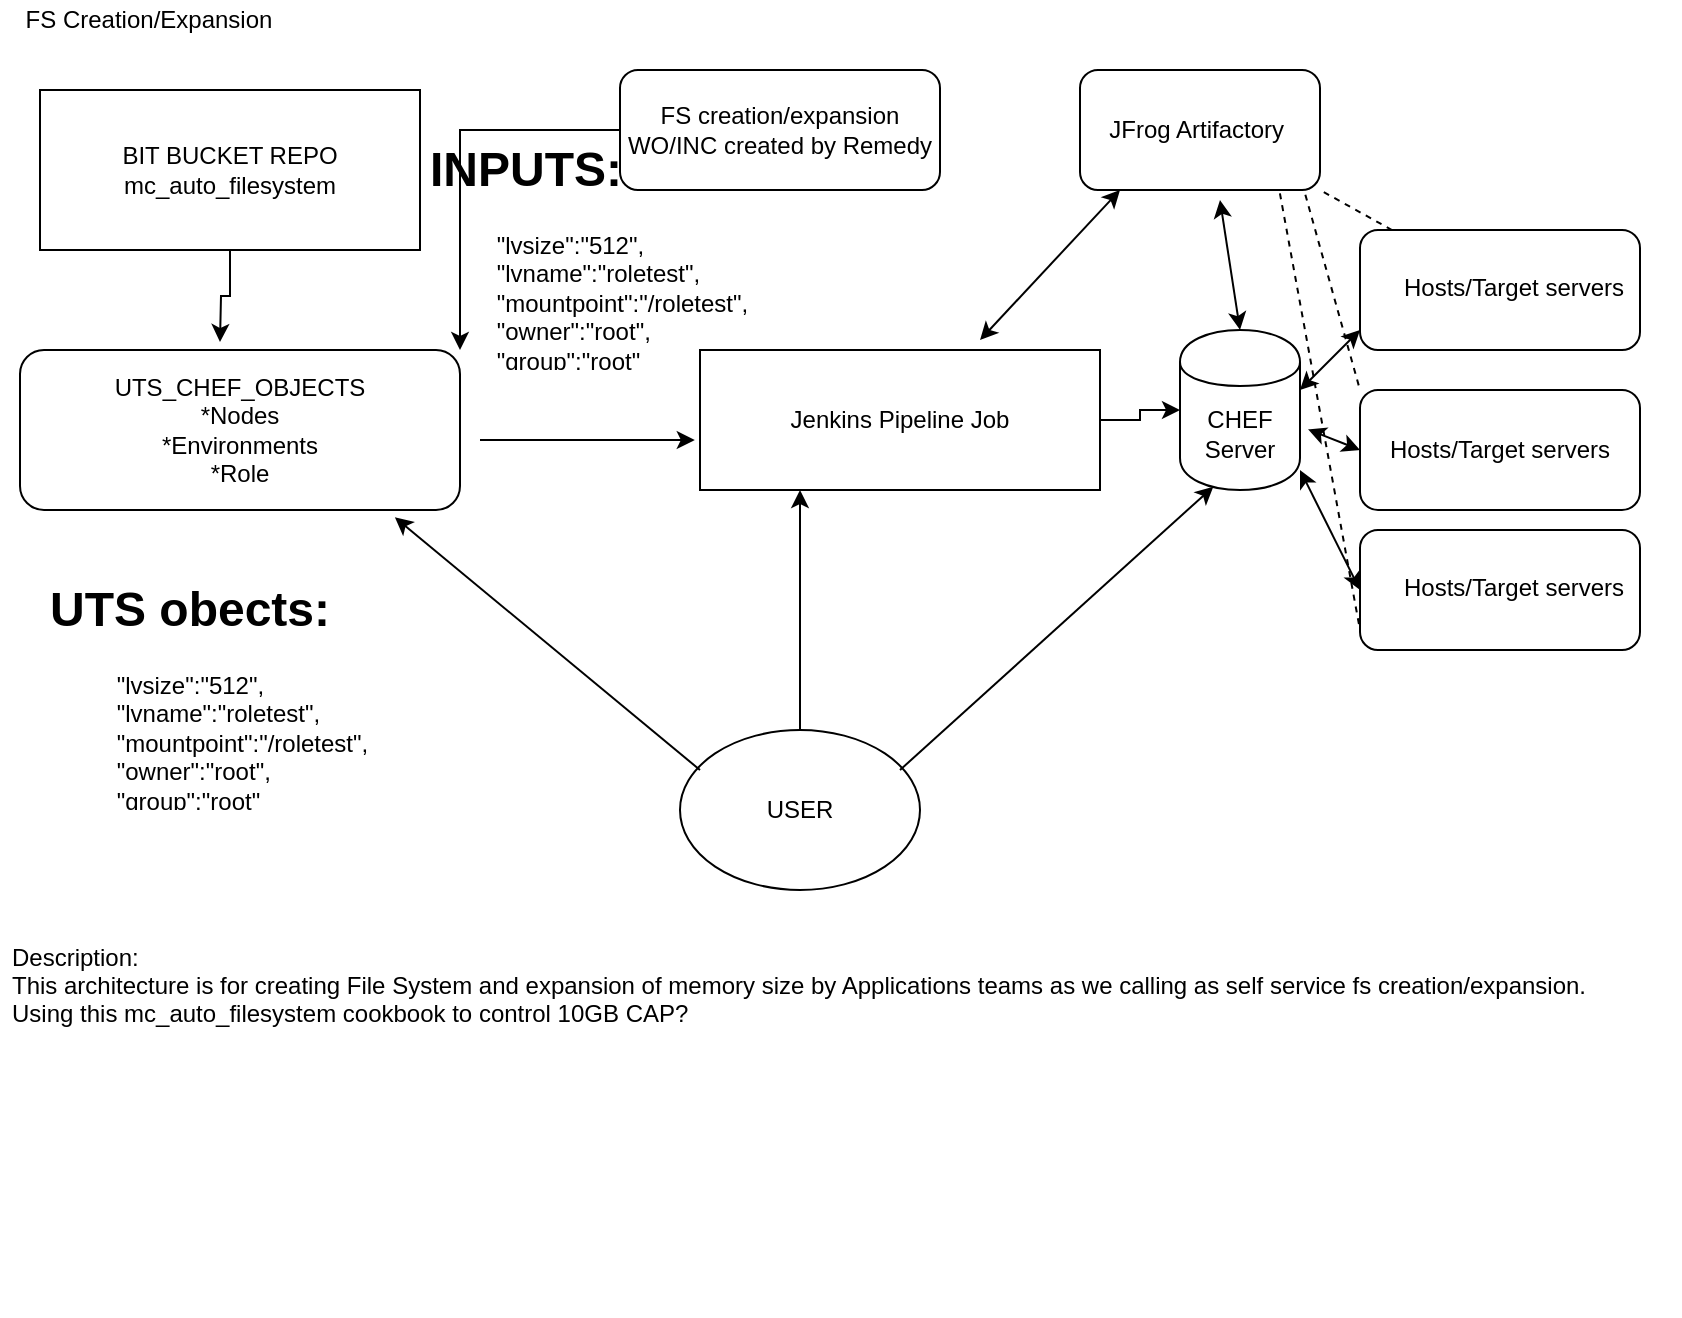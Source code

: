 <mxfile version="12.6.1" type="google"><diagram id="9U8O2RvLI_MJqK2skYzK" name="Page-1"><mxGraphModel dx="2393" dy="485" grid="1" gridSize="10" guides="1" tooltips="1" connect="1" arrows="1" fold="1" page="1" pageScale="1" pageWidth="850" pageHeight="1100" math="0" shadow="0"><root><mxCell id="0"/><mxCell id="1" parent="0"/><mxCell id="5gFJOxIwguYx5Yznm-Xm-17" style="edgeStyle=orthogonalEdgeStyle;rounded=0;orthogonalLoop=1;jettySize=auto;html=1;entryX=1;entryY=0;entryDx=0;entryDy=0;" edge="1" parent="1" source="5gFJOxIwguYx5Yznm-Xm-1" target="5gFJOxIwguYx5Yznm-Xm-6"><mxGeometry relative="1" as="geometry"/></mxCell><mxCell id="5gFJOxIwguYx5Yznm-Xm-1" value="FS creation/expansion&lt;br&gt;WO/INC created by Remedy" style="rounded=1;whiteSpace=wrap;html=1;" vertex="1" parent="1"><mxGeometry x="300" y="50" width="160" height="60" as="geometry"/></mxCell><mxCell id="5gFJOxIwguYx5Yznm-Xm-7" value="" style="edgeStyle=orthogonalEdgeStyle;rounded=0;orthogonalLoop=1;jettySize=auto;html=1;" edge="1" parent="1" source="5gFJOxIwguYx5Yznm-Xm-3"><mxGeometry relative="1" as="geometry"><mxPoint x="100" y="186" as="targetPoint"/></mxGeometry></mxCell><mxCell id="5gFJOxIwguYx5Yznm-Xm-3" value="BIT BUCKET REPO&lt;br&gt;mc_auto_filesystem" style="rounded=0;whiteSpace=wrap;html=1;" vertex="1" parent="1"><mxGeometry x="10" y="60" width="190" height="80" as="geometry"/></mxCell><mxCell id="5gFJOxIwguYx5Yznm-Xm-20" value="" style="edgeStyle=orthogonalEdgeStyle;rounded=0;orthogonalLoop=1;jettySize=auto;html=1;" edge="1" parent="1" source="5gFJOxIwguYx5Yznm-Xm-4" target="5gFJOxIwguYx5Yznm-Xm-19"><mxGeometry relative="1" as="geometry"/></mxCell><mxCell id="5gFJOxIwguYx5Yznm-Xm-4" value="Jenkins Pipeline Job" style="rounded=0;whiteSpace=wrap;html=1;" vertex="1" parent="1"><mxGeometry x="340" y="190" width="200" height="70" as="geometry"/></mxCell><mxCell id="5gFJOxIwguYx5Yznm-Xm-5" value="Hosts/Target servers" style="rounded=1;whiteSpace=wrap;html=1;" vertex="1" parent="1"><mxGeometry x="670" y="210" width="140" height="60" as="geometry"/></mxCell><mxCell id="5gFJOxIwguYx5Yznm-Xm-6" value="UTS_CHEF_OBJECTS&lt;br&gt;*Nodes&lt;br&gt;*Environments&lt;br&gt;*Role" style="rounded=1;whiteSpace=wrap;html=1;" vertex="1" parent="1"><mxGeometry y="190" width="220" height="80" as="geometry"/></mxCell><mxCell id="5gFJOxIwguYx5Yznm-Xm-8" value="&lt;h1&gt;UTS obects:&lt;/h1&gt;&lt;div&gt;&lt;div&gt;&amp;nbsp; &amp;nbsp; &amp;nbsp; &amp;nbsp; &amp;nbsp; &quot;lvsize&quot;:&quot;512&quot;,&lt;/div&gt;&lt;div&gt;&amp;nbsp; &amp;nbsp; &amp;nbsp; &amp;nbsp; &amp;nbsp; &quot;lvname&quot;:&quot;roletest&quot;,&lt;/div&gt;&lt;div&gt;&amp;nbsp; &amp;nbsp; &amp;nbsp; &amp;nbsp; &amp;nbsp; &quot;mountpoint&quot;:&quot;/roletest&quot;,&lt;/div&gt;&lt;div&gt;&amp;nbsp; &amp;nbsp; &amp;nbsp; &amp;nbsp; &amp;nbsp; &quot;owner&quot;:&quot;root&quot;,&lt;/div&gt;&lt;div&gt;&amp;nbsp; &amp;nbsp; &amp;nbsp; &amp;nbsp; &amp;nbsp; &quot;group&quot;:&quot;root&quot;&lt;/div&gt;&lt;/div&gt;" style="text;html=1;strokeColor=none;fillColor=none;spacing=5;spacingTop=-20;whiteSpace=wrap;overflow=hidden;rounded=0;" vertex="1" parent="1"><mxGeometry x="10" y="300" width="190" height="120" as="geometry"/></mxCell><mxCell id="5gFJOxIwguYx5Yznm-Xm-9" value="" style="rounded=1;whiteSpace=wrap;html=1;" vertex="1" parent="1"><mxGeometry x="670" y="280" width="140" height="60" as="geometry"/></mxCell><mxCell id="5gFJOxIwguYx5Yznm-Xm-10" value="Hosts/Target servers" style="text;html=1;" vertex="1" parent="1"><mxGeometry x="690" y="295" width="140" height="30" as="geometry"/></mxCell><mxCell id="5gFJOxIwguYx5Yznm-Xm-13" value="" style="rounded=1;whiteSpace=wrap;html=1;" vertex="1" parent="1"><mxGeometry x="670" y="130" width="140" height="60" as="geometry"/></mxCell><mxCell id="5gFJOxIwguYx5Yznm-Xm-14" value="Hosts/Target servers" style="text;html=1;" vertex="1" parent="1"><mxGeometry x="690" y="145" width="140" height="30" as="geometry"/></mxCell><mxCell id="5gFJOxIwguYx5Yznm-Xm-16" value="" style="endArrow=classic;html=1;entryX=-0.013;entryY=0.643;entryDx=0;entryDy=0;entryPerimeter=0;" edge="1" parent="1" target="5gFJOxIwguYx5Yznm-Xm-4"><mxGeometry width="50" height="50" relative="1" as="geometry"><mxPoint x="230" y="235" as="sourcePoint"/><mxPoint x="270" y="190" as="targetPoint"/></mxGeometry></mxCell><mxCell id="5gFJOxIwguYx5Yznm-Xm-19" value="CHEF Server" style="shape=cylinder;whiteSpace=wrap;html=1;boundedLbl=1;backgroundOutline=1;" vertex="1" parent="1"><mxGeometry x="580" y="180" width="60" height="80" as="geometry"/></mxCell><mxCell id="5gFJOxIwguYx5Yznm-Xm-22" value="" style="endArrow=classic;startArrow=classic;html=1;" edge="1" parent="1"><mxGeometry width="50" height="50" relative="1" as="geometry"><mxPoint x="640" y="210" as="sourcePoint"/><mxPoint x="670" y="180" as="targetPoint"/></mxGeometry></mxCell><mxCell id="5gFJOxIwguYx5Yznm-Xm-23" value="" style="endArrow=classic;startArrow=classic;html=1;exitX=1.067;exitY=0.621;exitDx=0;exitDy=0;exitPerimeter=0;entryX=0;entryY=0.5;entryDx=0;entryDy=0;" edge="1" parent="1" source="5gFJOxIwguYx5Yznm-Xm-19" target="5gFJOxIwguYx5Yznm-Xm-5"><mxGeometry width="50" height="50" relative="1" as="geometry"><mxPoint x="630" y="270" as="sourcePoint"/><mxPoint x="680" y="220" as="targetPoint"/></mxGeometry></mxCell><mxCell id="5gFJOxIwguYx5Yznm-Xm-24" value="" style="endArrow=classic;startArrow=classic;html=1;entryX=0;entryY=0.5;entryDx=0;entryDy=0;" edge="1" parent="1" target="5gFJOxIwguYx5Yznm-Xm-9"><mxGeometry width="50" height="50" relative="1" as="geometry"><mxPoint x="640" y="250" as="sourcePoint"/><mxPoint x="690" y="200" as="targetPoint"/></mxGeometry></mxCell><mxCell id="5gFJOxIwguYx5Yznm-Xm-25" value="&lt;h1&gt;INPUTS:&lt;/h1&gt;&lt;div&gt;&lt;div&gt;&amp;nbsp; &amp;nbsp; &amp;nbsp; &amp;nbsp; &amp;nbsp; &quot;lvsize&quot;:&quot;512&quot;,&lt;/div&gt;&lt;div&gt;&amp;nbsp; &amp;nbsp; &amp;nbsp; &amp;nbsp; &amp;nbsp; &quot;lvname&quot;:&quot;roletest&quot;,&lt;/div&gt;&lt;div&gt;&amp;nbsp; &amp;nbsp; &amp;nbsp; &amp;nbsp; &amp;nbsp; &quot;mountpoint&quot;:&quot;/roletest&quot;,&lt;/div&gt;&lt;div&gt;&amp;nbsp; &amp;nbsp; &amp;nbsp; &amp;nbsp; &amp;nbsp; &quot;owner&quot;:&quot;root&quot;,&lt;/div&gt;&lt;div&gt;&amp;nbsp; &amp;nbsp; &amp;nbsp; &amp;nbsp; &amp;nbsp; &quot;group&quot;:&quot;root&quot;&lt;/div&gt;&lt;/div&gt;&lt;div&gt;&lt;br&gt;&lt;/div&gt;" style="text;html=1;strokeColor=none;fillColor=none;spacing=5;spacingTop=-20;whiteSpace=wrap;overflow=hidden;rounded=0;" vertex="1" parent="1"><mxGeometry x="200" y="80" width="170" height="120" as="geometry"/></mxCell><mxCell id="5gFJOxIwguYx5Yznm-Xm-27" value="JFrog Artifactory&amp;nbsp;" style="rounded=1;whiteSpace=wrap;html=1;" vertex="1" parent="1"><mxGeometry x="530" y="50" width="120" height="60" as="geometry"/></mxCell><mxCell id="5gFJOxIwguYx5Yznm-Xm-28" value="" style="endArrow=classic;startArrow=classic;html=1;exitX=0.7;exitY=-0.071;exitDx=0;exitDy=0;exitPerimeter=0;" edge="1" parent="1" source="5gFJOxIwguYx5Yznm-Xm-4"><mxGeometry width="50" height="50" relative="1" as="geometry"><mxPoint x="500" y="160" as="sourcePoint"/><mxPoint x="550" y="110" as="targetPoint"/></mxGeometry></mxCell><mxCell id="5gFJOxIwguYx5Yznm-Xm-29" value="" style="endArrow=classic;startArrow=classic;html=1;exitX=0.5;exitY=0;exitDx=0;exitDy=0;" edge="1" parent="1" source="5gFJOxIwguYx5Yznm-Xm-19"><mxGeometry width="50" height="50" relative="1" as="geometry"><mxPoint x="565" y="165" as="sourcePoint"/><mxPoint x="600" y="115" as="targetPoint"/></mxGeometry></mxCell><mxCell id="5gFJOxIwguYx5Yznm-Xm-30" value="USER" style="ellipse;whiteSpace=wrap;html=1;" vertex="1" parent="1"><mxGeometry x="330" y="380" width="120" height="80" as="geometry"/></mxCell><mxCell id="5gFJOxIwguYx5Yznm-Xm-31" value="" style="endArrow=classic;html=1;entryX=0.852;entryY=1.046;entryDx=0;entryDy=0;entryPerimeter=0;" edge="1" parent="1" target="5gFJOxIwguYx5Yznm-Xm-6"><mxGeometry width="50" height="50" relative="1" as="geometry"><mxPoint x="340" y="400" as="sourcePoint"/><mxPoint x="390" y="350" as="targetPoint"/></mxGeometry></mxCell><mxCell id="5gFJOxIwguYx5Yznm-Xm-36" value="" style="endArrow=classic;html=1;entryX=0.25;entryY=1;entryDx=0;entryDy=0;" edge="1" parent="1" target="5gFJOxIwguYx5Yznm-Xm-4"><mxGeometry width="50" height="50" relative="1" as="geometry"><mxPoint x="390" y="380" as="sourcePoint"/><mxPoint x="440" y="330" as="targetPoint"/></mxGeometry></mxCell><mxCell id="5gFJOxIwguYx5Yznm-Xm-37" value="" style="endArrow=classic;html=1;entryX=0.278;entryY=0.979;entryDx=0;entryDy=0;entryPerimeter=0;" edge="1" parent="1" target="5gFJOxIwguYx5Yznm-Xm-19"><mxGeometry width="50" height="50" relative="1" as="geometry"><mxPoint x="440" y="400" as="sourcePoint"/><mxPoint x="490" y="350" as="targetPoint"/></mxGeometry></mxCell><mxCell id="5gFJOxIwguYx5Yznm-Xm-38" value="" style="endArrow=none;dashed=1;html=1;" edge="1" parent="1" source="5gFJOxIwguYx5Yznm-Xm-13"><mxGeometry width="50" height="50" relative="1" as="geometry"><mxPoint x="600" y="160" as="sourcePoint"/><mxPoint x="650" y="110" as="targetPoint"/></mxGeometry></mxCell><mxCell id="5gFJOxIwguYx5Yznm-Xm-43" value="" style="endArrow=none;dashed=1;html=1;exitX=0.833;exitY=1.028;exitDx=0;exitDy=0;exitPerimeter=0;" edge="1" parent="1" source="5gFJOxIwguYx5Yznm-Xm-27"><mxGeometry width="50" height="50" relative="1" as="geometry"><mxPoint x="610" y="380" as="sourcePoint"/><mxPoint x="670" y="330" as="targetPoint"/></mxGeometry></mxCell><mxCell id="5gFJOxIwguYx5Yznm-Xm-44" value="" style="endArrow=none;dashed=1;html=1;exitX=0.939;exitY=1.039;exitDx=0;exitDy=0;exitPerimeter=0;" edge="1" parent="1" source="5gFJOxIwguYx5Yznm-Xm-27"><mxGeometry width="50" height="50" relative="1" as="geometry"><mxPoint x="620" y="260" as="sourcePoint"/><mxPoint x="670" y="210" as="targetPoint"/></mxGeometry></mxCell><mxCell id="5gFJOxIwguYx5Yznm-Xm-45" value="FS Creation/Expansion" style="text;html=1;align=center;verticalAlign=middle;resizable=0;points=[];autosize=1;" vertex="1" parent="1"><mxGeometry x="-6" y="15" width="140" height="20" as="geometry"/></mxCell><mxCell id="5gFJOxIwguYx5Yznm-Xm-46" value="Description:&#10;This architecture is for creating File System and expansion of memory size by Applications teams as we calling as self service fs creation/expansion.&#10;Using this mc_auto_filesystem cookbook to control 10GB CAP?&#10;&#10; " style="text;strokeColor=none;fillColor=none;align=left;verticalAlign=top;spacingLeft=4;spacingRight=4;overflow=hidden;rotatable=0;points=[[0,0.5],[1,0.5]];portConstraint=eastwest;" vertex="1" parent="1"><mxGeometry x="-10" y="480" width="810" height="190" as="geometry"/></mxCell></root></mxGraphModel></diagram></mxfile>